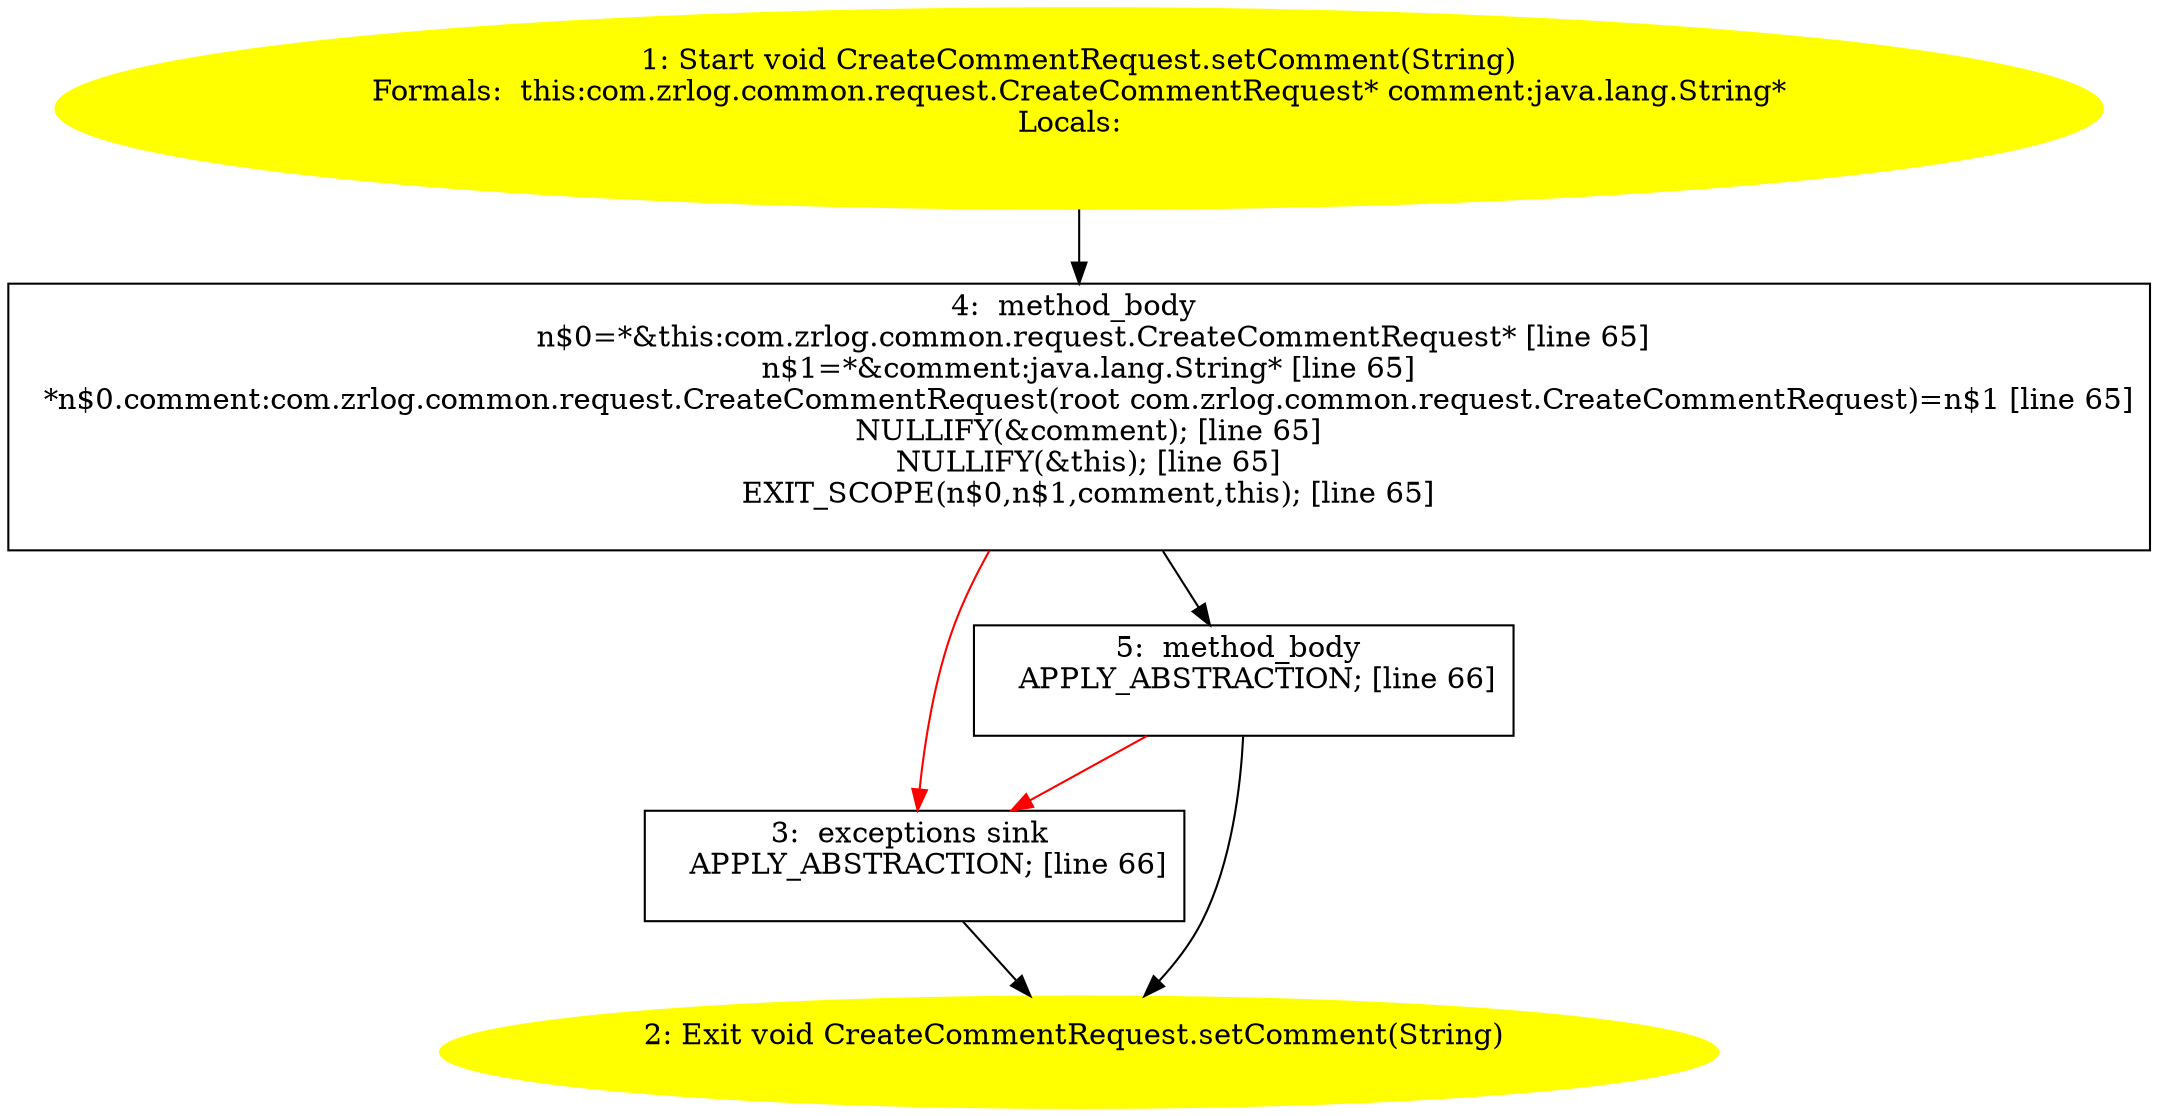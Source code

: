 /* @generated */
digraph cfg {
"com.zrlog.common.request.CreateCommentRequest.setComment(java.lang.String):void.ab5f6e71f4e16b8beded8f3aec02b5ff_1" [label="1: Start void CreateCommentRequest.setComment(String)\nFormals:  this:com.zrlog.common.request.CreateCommentRequest* comment:java.lang.String*\nLocals:  \n  " color=yellow style=filled]
	

	 "com.zrlog.common.request.CreateCommentRequest.setComment(java.lang.String):void.ab5f6e71f4e16b8beded8f3aec02b5ff_1" -> "com.zrlog.common.request.CreateCommentRequest.setComment(java.lang.String):void.ab5f6e71f4e16b8beded8f3aec02b5ff_4" ;
"com.zrlog.common.request.CreateCommentRequest.setComment(java.lang.String):void.ab5f6e71f4e16b8beded8f3aec02b5ff_2" [label="2: Exit void CreateCommentRequest.setComment(String) \n  " color=yellow style=filled]
	

"com.zrlog.common.request.CreateCommentRequest.setComment(java.lang.String):void.ab5f6e71f4e16b8beded8f3aec02b5ff_3" [label="3:  exceptions sink \n   APPLY_ABSTRACTION; [line 66]\n " shape="box"]
	

	 "com.zrlog.common.request.CreateCommentRequest.setComment(java.lang.String):void.ab5f6e71f4e16b8beded8f3aec02b5ff_3" -> "com.zrlog.common.request.CreateCommentRequest.setComment(java.lang.String):void.ab5f6e71f4e16b8beded8f3aec02b5ff_2" ;
"com.zrlog.common.request.CreateCommentRequest.setComment(java.lang.String):void.ab5f6e71f4e16b8beded8f3aec02b5ff_4" [label="4:  method_body \n   n$0=*&this:com.zrlog.common.request.CreateCommentRequest* [line 65]\n  n$1=*&comment:java.lang.String* [line 65]\n  *n$0.comment:com.zrlog.common.request.CreateCommentRequest(root com.zrlog.common.request.CreateCommentRequest)=n$1 [line 65]\n  NULLIFY(&comment); [line 65]\n  NULLIFY(&this); [line 65]\n  EXIT_SCOPE(n$0,n$1,comment,this); [line 65]\n " shape="box"]
	

	 "com.zrlog.common.request.CreateCommentRequest.setComment(java.lang.String):void.ab5f6e71f4e16b8beded8f3aec02b5ff_4" -> "com.zrlog.common.request.CreateCommentRequest.setComment(java.lang.String):void.ab5f6e71f4e16b8beded8f3aec02b5ff_5" ;
	 "com.zrlog.common.request.CreateCommentRequest.setComment(java.lang.String):void.ab5f6e71f4e16b8beded8f3aec02b5ff_4" -> "com.zrlog.common.request.CreateCommentRequest.setComment(java.lang.String):void.ab5f6e71f4e16b8beded8f3aec02b5ff_3" [color="red" ];
"com.zrlog.common.request.CreateCommentRequest.setComment(java.lang.String):void.ab5f6e71f4e16b8beded8f3aec02b5ff_5" [label="5:  method_body \n   APPLY_ABSTRACTION; [line 66]\n " shape="box"]
	

	 "com.zrlog.common.request.CreateCommentRequest.setComment(java.lang.String):void.ab5f6e71f4e16b8beded8f3aec02b5ff_5" -> "com.zrlog.common.request.CreateCommentRequest.setComment(java.lang.String):void.ab5f6e71f4e16b8beded8f3aec02b5ff_2" ;
	 "com.zrlog.common.request.CreateCommentRequest.setComment(java.lang.String):void.ab5f6e71f4e16b8beded8f3aec02b5ff_5" -> "com.zrlog.common.request.CreateCommentRequest.setComment(java.lang.String):void.ab5f6e71f4e16b8beded8f3aec02b5ff_3" [color="red" ];
}
